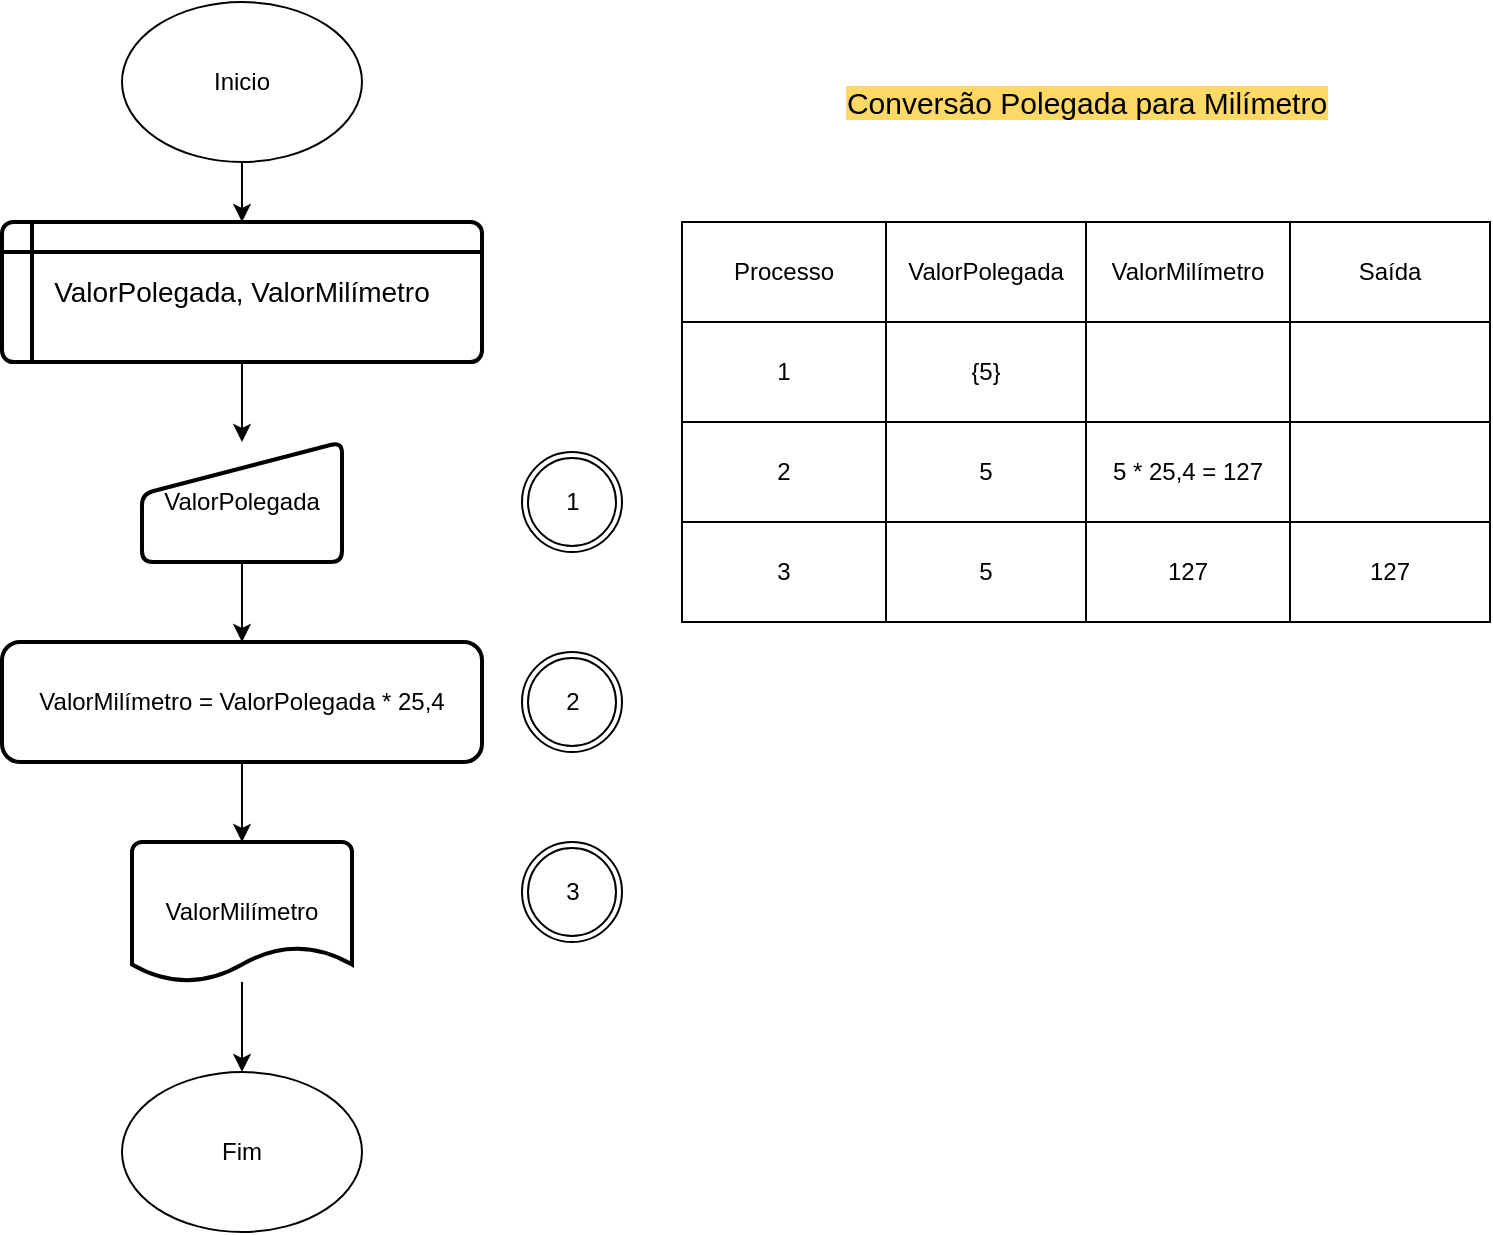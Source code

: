 <mxfile version="13.6.2" type="device"><diagram id="RbPUdFVWdja_V5IzbEwl" name="Página-1"><mxGraphModel dx="868" dy="510" grid="1" gridSize="10" guides="1" tooltips="1" connect="1" arrows="1" fold="1" page="1" pageScale="1" pageWidth="827" pageHeight="1169" math="0" shadow="0"><root><mxCell id="0"/><mxCell id="1" parent="0"/><mxCell id="iODaH0bEO0jOXaadIB9S-11" value="" style="edgeStyle=orthogonalEdgeStyle;rounded=0;orthogonalLoop=1;jettySize=auto;html=1;" edge="1" parent="1" source="iODaH0bEO0jOXaadIB9S-4" target="iODaH0bEO0jOXaadIB9S-7"><mxGeometry relative="1" as="geometry"/></mxCell><mxCell id="iODaH0bEO0jOXaadIB9S-4" value="Inicio" style="ellipse;whiteSpace=wrap;html=1;" vertex="1" parent="1"><mxGeometry x="120" y="10" width="120" height="80" as="geometry"/></mxCell><mxCell id="iODaH0bEO0jOXaadIB9S-13" value="" style="edgeStyle=orthogonalEdgeStyle;rounded=0;orthogonalLoop=1;jettySize=auto;html=1;" edge="1" parent="1" source="iODaH0bEO0jOXaadIB9S-6" target="iODaH0bEO0jOXaadIB9S-9"><mxGeometry relative="1" as="geometry"/></mxCell><mxCell id="iODaH0bEO0jOXaadIB9S-6" value="ValorPolegada" style="html=1;strokeWidth=2;shape=manualInput;whiteSpace=wrap;rounded=1;size=26;arcSize=11;" vertex="1" parent="1"><mxGeometry x="130" y="230" width="100" height="60" as="geometry"/></mxCell><mxCell id="iODaH0bEO0jOXaadIB9S-12" value="" style="edgeStyle=orthogonalEdgeStyle;rounded=0;orthogonalLoop=1;jettySize=auto;html=1;" edge="1" parent="1" source="iODaH0bEO0jOXaadIB9S-7" target="iODaH0bEO0jOXaadIB9S-6"><mxGeometry relative="1" as="geometry"/></mxCell><mxCell id="iODaH0bEO0jOXaadIB9S-7" value="&lt;span style=&quot;font-size: 14px&quot;&gt;ValorPolegada, ValorMilímetro&lt;/span&gt;" style="shape=internalStorage;whiteSpace=wrap;html=1;dx=15;dy=15;rounded=1;arcSize=8;strokeWidth=2;" vertex="1" parent="1"><mxGeometry x="60" y="120" width="240" height="70" as="geometry"/></mxCell><mxCell id="iODaH0bEO0jOXaadIB9S-15" value="" style="edgeStyle=orthogonalEdgeStyle;rounded=0;orthogonalLoop=1;jettySize=auto;html=1;" edge="1" parent="1" source="iODaH0bEO0jOXaadIB9S-8" target="iODaH0bEO0jOXaadIB9S-10"><mxGeometry relative="1" as="geometry"/></mxCell><mxCell id="iODaH0bEO0jOXaadIB9S-8" value="ValorMilímetro" style="strokeWidth=2;html=1;shape=mxgraph.flowchart.document2;whiteSpace=wrap;size=0.25;" vertex="1" parent="1"><mxGeometry x="125" y="430" width="110" height="70" as="geometry"/></mxCell><mxCell id="iODaH0bEO0jOXaadIB9S-14" value="" style="edgeStyle=orthogonalEdgeStyle;rounded=0;orthogonalLoop=1;jettySize=auto;html=1;" edge="1" parent="1" source="iODaH0bEO0jOXaadIB9S-9" target="iODaH0bEO0jOXaadIB9S-8"><mxGeometry relative="1" as="geometry"/></mxCell><mxCell id="iODaH0bEO0jOXaadIB9S-9" value="ValorMilímetro = ValorPolegada * 25,4" style="rounded=1;whiteSpace=wrap;html=1;strokeWidth=2;" vertex="1" parent="1"><mxGeometry x="60" y="330" width="240" height="60" as="geometry"/></mxCell><mxCell id="iODaH0bEO0jOXaadIB9S-10" value="Fim" style="ellipse;whiteSpace=wrap;html=1;" vertex="1" parent="1"><mxGeometry x="120" y="545" width="120" height="80" as="geometry"/></mxCell><mxCell id="iODaH0bEO0jOXaadIB9S-37" value="" style="shape=table;html=1;whiteSpace=wrap;startSize=0;container=1;collapsible=0;childLayout=tableLayout;" vertex="1" parent="1"><mxGeometry x="400" y="120" width="404" height="200" as="geometry"/></mxCell><mxCell id="iODaH0bEO0jOXaadIB9S-38" value="" style="shape=partialRectangle;html=1;whiteSpace=wrap;collapsible=0;dropTarget=0;pointerEvents=0;fillColor=none;top=0;left=0;bottom=0;right=0;points=[[0,0.5],[1,0.5]];portConstraint=eastwest;" vertex="1" parent="iODaH0bEO0jOXaadIB9S-37"><mxGeometry width="404" height="50" as="geometry"/></mxCell><mxCell id="iODaH0bEO0jOXaadIB9S-39" value="Processo" style="shape=partialRectangle;html=1;whiteSpace=wrap;connectable=0;overflow=hidden;fillColor=none;top=0;left=0;bottom=0;right=0;" vertex="1" parent="iODaH0bEO0jOXaadIB9S-38"><mxGeometry width="102" height="50" as="geometry"/></mxCell><mxCell id="iODaH0bEO0jOXaadIB9S-40" value="ValorPolegada" style="shape=partialRectangle;html=1;whiteSpace=wrap;connectable=0;overflow=hidden;fillColor=none;top=0;left=0;bottom=0;right=0;" vertex="1" parent="iODaH0bEO0jOXaadIB9S-38"><mxGeometry x="102" width="100" height="50" as="geometry"/></mxCell><mxCell id="iODaH0bEO0jOXaadIB9S-41" value="ValorMilímetro" style="shape=partialRectangle;html=1;whiteSpace=wrap;connectable=0;overflow=hidden;fillColor=none;top=0;left=0;bottom=0;right=0;" vertex="1" parent="iODaH0bEO0jOXaadIB9S-38"><mxGeometry x="202" width="102" height="50" as="geometry"/></mxCell><mxCell id="iODaH0bEO0jOXaadIB9S-42" value="Saída" style="shape=partialRectangle;html=1;whiteSpace=wrap;connectable=0;overflow=hidden;fillColor=none;top=0;left=0;bottom=0;right=0;" vertex="1" parent="iODaH0bEO0jOXaadIB9S-38"><mxGeometry x="304" width="100" height="50" as="geometry"/></mxCell><mxCell id="iODaH0bEO0jOXaadIB9S-43" value="" style="shape=partialRectangle;html=1;whiteSpace=wrap;collapsible=0;dropTarget=0;pointerEvents=0;fillColor=none;top=0;left=0;bottom=0;right=0;points=[[0,0.5],[1,0.5]];portConstraint=eastwest;" vertex="1" parent="iODaH0bEO0jOXaadIB9S-37"><mxGeometry y="50" width="404" height="50" as="geometry"/></mxCell><mxCell id="iODaH0bEO0jOXaadIB9S-44" value="1" style="shape=partialRectangle;html=1;whiteSpace=wrap;connectable=0;overflow=hidden;fillColor=none;top=0;left=0;bottom=0;right=0;" vertex="1" parent="iODaH0bEO0jOXaadIB9S-43"><mxGeometry width="102" height="50" as="geometry"/></mxCell><mxCell id="iODaH0bEO0jOXaadIB9S-45" value="{5}" style="shape=partialRectangle;html=1;whiteSpace=wrap;connectable=0;overflow=hidden;fillColor=none;top=0;left=0;bottom=0;right=0;" vertex="1" parent="iODaH0bEO0jOXaadIB9S-43"><mxGeometry x="102" width="100" height="50" as="geometry"/></mxCell><mxCell id="iODaH0bEO0jOXaadIB9S-46" value="" style="shape=partialRectangle;html=1;whiteSpace=wrap;connectable=0;overflow=hidden;fillColor=none;top=0;left=0;bottom=0;right=0;" vertex="1" parent="iODaH0bEO0jOXaadIB9S-43"><mxGeometry x="202" width="102" height="50" as="geometry"/></mxCell><mxCell id="iODaH0bEO0jOXaadIB9S-47" value="" style="shape=partialRectangle;html=1;whiteSpace=wrap;connectable=0;overflow=hidden;fillColor=none;top=0;left=0;bottom=0;right=0;" vertex="1" parent="iODaH0bEO0jOXaadIB9S-43"><mxGeometry x="304" width="100" height="50" as="geometry"/></mxCell><mxCell id="iODaH0bEO0jOXaadIB9S-48" value="" style="shape=partialRectangle;html=1;whiteSpace=wrap;collapsible=0;dropTarget=0;pointerEvents=0;fillColor=none;top=0;left=0;bottom=0;right=0;points=[[0,0.5],[1,0.5]];portConstraint=eastwest;" vertex="1" parent="iODaH0bEO0jOXaadIB9S-37"><mxGeometry y="100" width="404" height="50" as="geometry"/></mxCell><mxCell id="iODaH0bEO0jOXaadIB9S-49" value="2" style="shape=partialRectangle;html=1;whiteSpace=wrap;connectable=0;overflow=hidden;fillColor=none;top=0;left=0;bottom=0;right=0;" vertex="1" parent="iODaH0bEO0jOXaadIB9S-48"><mxGeometry width="102" height="50" as="geometry"/></mxCell><mxCell id="iODaH0bEO0jOXaadIB9S-50" value="5" style="shape=partialRectangle;html=1;whiteSpace=wrap;connectable=0;overflow=hidden;fillColor=none;top=0;left=0;bottom=0;right=0;" vertex="1" parent="iODaH0bEO0jOXaadIB9S-48"><mxGeometry x="102" width="100" height="50" as="geometry"/></mxCell><mxCell id="iODaH0bEO0jOXaadIB9S-51" value="5 * 25,4 = 127" style="shape=partialRectangle;html=1;whiteSpace=wrap;connectable=0;overflow=hidden;fillColor=none;top=0;left=0;bottom=0;right=0;" vertex="1" parent="iODaH0bEO0jOXaadIB9S-48"><mxGeometry x="202" width="102" height="50" as="geometry"/></mxCell><mxCell id="iODaH0bEO0jOXaadIB9S-52" value="" style="shape=partialRectangle;html=1;whiteSpace=wrap;connectable=0;overflow=hidden;fillColor=none;top=0;left=0;bottom=0;right=0;" vertex="1" parent="iODaH0bEO0jOXaadIB9S-48"><mxGeometry x="304" width="100" height="50" as="geometry"/></mxCell><mxCell id="iODaH0bEO0jOXaadIB9S-53" value="" style="shape=partialRectangle;html=1;whiteSpace=wrap;collapsible=0;dropTarget=0;pointerEvents=0;fillColor=none;top=0;left=0;bottom=0;right=0;points=[[0,0.5],[1,0.5]];portConstraint=eastwest;" vertex="1" parent="iODaH0bEO0jOXaadIB9S-37"><mxGeometry y="150" width="404" height="50" as="geometry"/></mxCell><mxCell id="iODaH0bEO0jOXaadIB9S-54" value="3" style="shape=partialRectangle;html=1;whiteSpace=wrap;connectable=0;overflow=hidden;fillColor=none;top=0;left=0;bottom=0;right=0;" vertex="1" parent="iODaH0bEO0jOXaadIB9S-53"><mxGeometry width="102" height="50" as="geometry"/></mxCell><mxCell id="iODaH0bEO0jOXaadIB9S-55" value="5" style="shape=partialRectangle;html=1;whiteSpace=wrap;connectable=0;overflow=hidden;fillColor=none;top=0;left=0;bottom=0;right=0;" vertex="1" parent="iODaH0bEO0jOXaadIB9S-53"><mxGeometry x="102" width="100" height="50" as="geometry"/></mxCell><mxCell id="iODaH0bEO0jOXaadIB9S-56" value="127" style="shape=partialRectangle;html=1;whiteSpace=wrap;connectable=0;overflow=hidden;fillColor=none;top=0;left=0;bottom=0;right=0;" vertex="1" parent="iODaH0bEO0jOXaadIB9S-53"><mxGeometry x="202" width="102" height="50" as="geometry"/></mxCell><mxCell id="iODaH0bEO0jOXaadIB9S-57" value="127" style="shape=partialRectangle;html=1;whiteSpace=wrap;connectable=0;overflow=hidden;fillColor=none;top=0;left=0;bottom=0;right=0;" vertex="1" parent="iODaH0bEO0jOXaadIB9S-53"><mxGeometry x="304" width="100" height="50" as="geometry"/></mxCell><mxCell id="iODaH0bEO0jOXaadIB9S-58" value="" style="shape=mxgraph.bpmn.shape;html=1;verticalLabelPosition=bottom;labelBackgroundColor=#ffffff;verticalAlign=top;align=center;perimeter=ellipsePerimeter;outlineConnect=0;outline=throwing;symbol=general;strokeWidth=1;" vertex="1" parent="1"><mxGeometry x="320" y="235" width="50" height="50" as="geometry"/></mxCell><mxCell id="iODaH0bEO0jOXaadIB9S-59" value="" style="shape=mxgraph.bpmn.shape;html=1;verticalLabelPosition=bottom;labelBackgroundColor=#ffffff;verticalAlign=top;align=center;perimeter=ellipsePerimeter;outlineConnect=0;outline=throwing;symbol=general;strokeWidth=1;" vertex="1" parent="1"><mxGeometry x="320" y="335" width="50" height="50" as="geometry"/></mxCell><mxCell id="iODaH0bEO0jOXaadIB9S-60" value="" style="shape=mxgraph.bpmn.shape;html=1;verticalLabelPosition=bottom;labelBackgroundColor=#ffffff;verticalAlign=top;align=center;perimeter=ellipsePerimeter;outlineConnect=0;outline=throwing;symbol=general;strokeWidth=1;" vertex="1" parent="1"><mxGeometry x="320" y="430" width="50" height="50" as="geometry"/></mxCell><mxCell id="iODaH0bEO0jOXaadIB9S-62" value="1" style="text;html=1;resizable=0;autosize=1;align=center;verticalAlign=middle;points=[];fillColor=none;strokeColor=none;rounded=0;" vertex="1" parent="1"><mxGeometry x="335" y="250" width="20" height="20" as="geometry"/></mxCell><mxCell id="iODaH0bEO0jOXaadIB9S-63" value="2" style="text;html=1;resizable=0;autosize=1;align=center;verticalAlign=middle;points=[];fillColor=none;strokeColor=none;rounded=0;" vertex="1" parent="1"><mxGeometry x="335" y="350" width="20" height="20" as="geometry"/></mxCell><mxCell id="iODaH0bEO0jOXaadIB9S-64" value="3" style="text;html=1;resizable=0;autosize=1;align=center;verticalAlign=middle;points=[];fillColor=none;strokeColor=none;rounded=0;" vertex="1" parent="1"><mxGeometry x="335" y="445" width="20" height="20" as="geometry"/></mxCell><mxCell id="iODaH0bEO0jOXaadIB9S-65" value="&lt;span style=&quot;background-color: rgb(255, 217, 102); font-size: 15px;&quot;&gt;Conversão Polegada para Milímetro&lt;/span&gt;" style="text;html=1;resizable=0;autosize=1;align=center;verticalAlign=middle;points=[];fillColor=none;strokeColor=none;rounded=0;fontSize=15;" vertex="1" parent="1"><mxGeometry x="477" y="50" width="250" height="20" as="geometry"/></mxCell></root></mxGraphModel></diagram></mxfile>